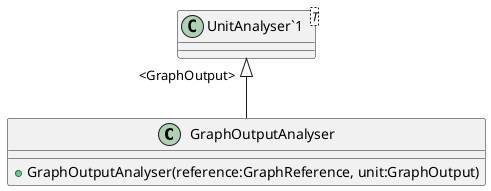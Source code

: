 @startuml
class GraphOutputAnalyser {
    + GraphOutputAnalyser(reference:GraphReference, unit:GraphOutput)
}
class "UnitAnalyser`1"<T> {
}
"UnitAnalyser`1" "<GraphOutput>" <|-- GraphOutputAnalyser
@enduml
